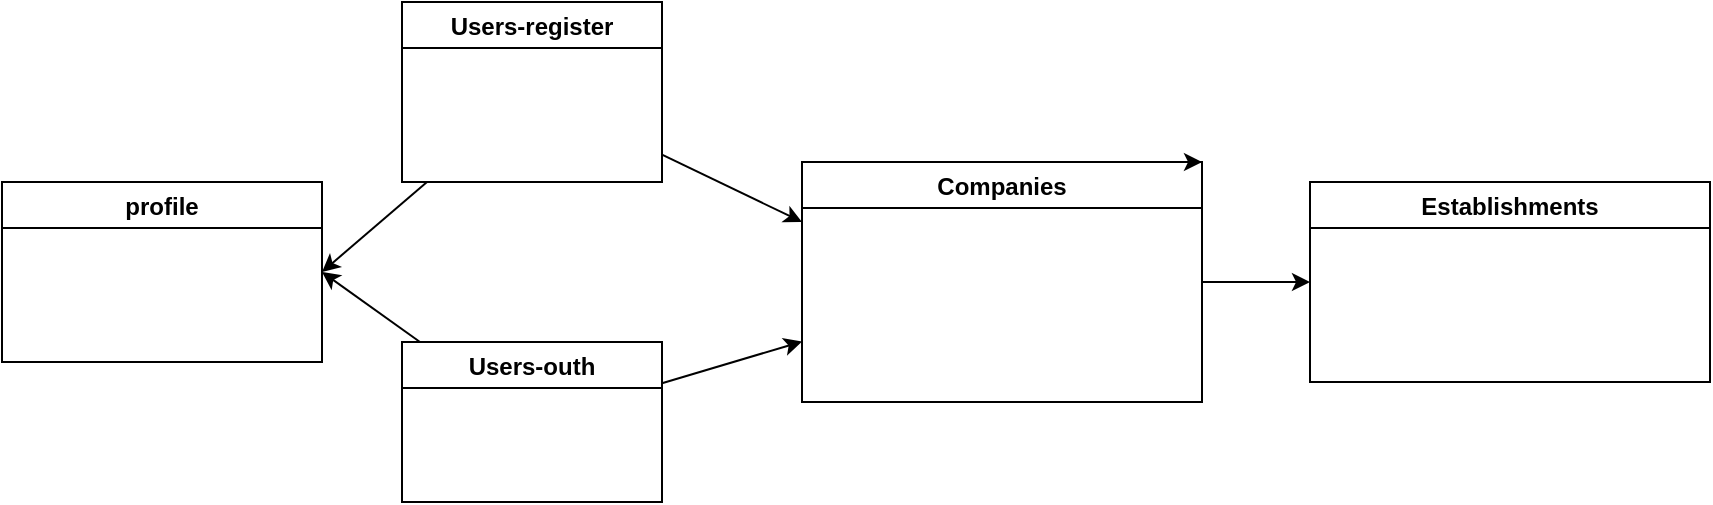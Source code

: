 <mxfile>
    <diagram id="JBkkLUVWzalaMN0yDae9" name="model-lessa">
        <mxGraphModel dx="2183" dy="534" grid="1" gridSize="10" guides="1" tooltips="1" connect="1" arrows="1" fold="1" page="1" pageScale="1" pageWidth="827" pageHeight="1169" math="0" shadow="0">
            <root>
                <mxCell id="0"/>
                <mxCell id="1" parent="0"/>
                <mxCell id="4" value="" style="edgeStyle=none;html=1;" parent="1" source="2" target="3" edge="1">
                    <mxGeometry relative="1" as="geometry"/>
                </mxCell>
                <mxCell id="16" style="edgeStyle=none;html=1;entryX=1;entryY=0.5;entryDx=0;entryDy=0;" edge="1" parent="1" source="2" target="9">
                    <mxGeometry relative="1" as="geometry"/>
                </mxCell>
                <mxCell id="2" value="Users-outh" style="swimlane;" parent="1" vertex="1">
                    <mxGeometry x="-40" y="200" width="130" height="80" as="geometry"/>
                </mxCell>
                <mxCell id="6" value="" style="edgeStyle=none;html=1;" parent="1" source="3" target="5" edge="1">
                    <mxGeometry relative="1" as="geometry"/>
                </mxCell>
                <mxCell id="3" value="Companies" style="swimlane;" parent="1" vertex="1">
                    <mxGeometry x="160" y="110" width="200" height="120" as="geometry"/>
                </mxCell>
                <mxCell id="5" value="Establishments" style="swimlane;" parent="1" vertex="1">
                    <mxGeometry x="414" y="120" width="200" height="100" as="geometry"/>
                </mxCell>
                <mxCell id="7" style="edgeStyle=none;html=1;exitX=0.25;exitY=0;exitDx=0;exitDy=0;entryX=1;entryY=0;entryDx=0;entryDy=0;" edge="1" parent="1" source="3" target="3">
                    <mxGeometry relative="1" as="geometry"/>
                </mxCell>
                <mxCell id="12" style="edgeStyle=none;html=1;entryX=0;entryY=0.25;entryDx=0;entryDy=0;" edge="1" parent="1" source="8" target="3">
                    <mxGeometry relative="1" as="geometry"/>
                </mxCell>
                <mxCell id="15" style="edgeStyle=none;html=1;entryX=1;entryY=0.5;entryDx=0;entryDy=0;" edge="1" parent="1" source="8" target="9">
                    <mxGeometry relative="1" as="geometry"/>
                </mxCell>
                <mxCell id="8" value="Users-register" style="swimlane;" vertex="1" parent="1">
                    <mxGeometry x="-40" y="30" width="130" height="90" as="geometry"/>
                </mxCell>
                <mxCell id="9" value="profile" style="swimlane;" vertex="1" parent="1">
                    <mxGeometry x="-240" y="120" width="160" height="90" as="geometry"/>
                </mxCell>
            </root>
        </mxGraphModel>
    </diagram>
</mxfile>